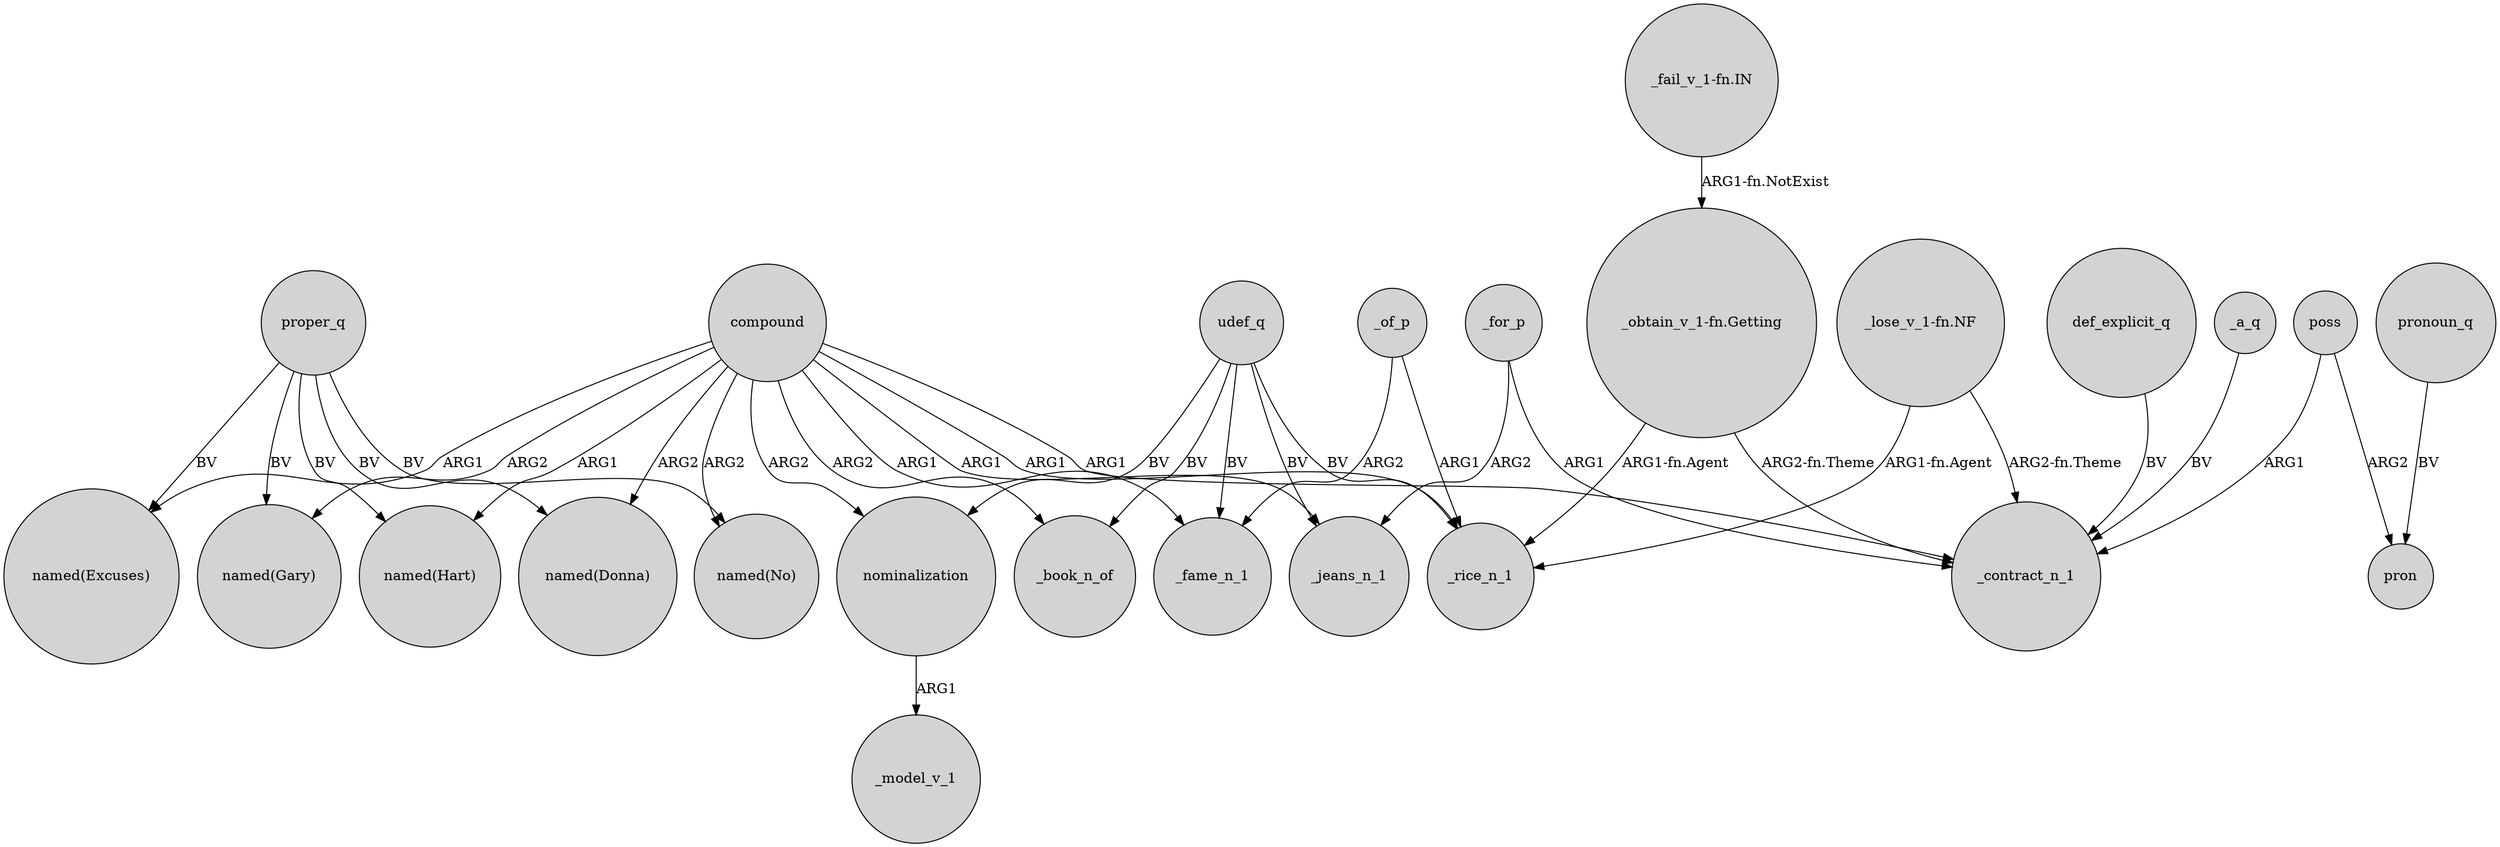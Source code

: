 digraph {
	node [shape=circle style=filled]
	compound -> "named(Hart)" [label=ARG1]
	poss -> _contract_n_1 [label=ARG1]
	_of_p -> _rice_n_1 [label=ARG1]
	proper_q -> "named(Donna)" [label=BV]
	compound -> _rice_n_1 [label=ARG1]
	poss -> pron [label=ARG2]
	compound -> "named(Excuses)" [label=ARG1]
	def_explicit_q -> _contract_n_1 [label=BV]
	proper_q -> "named(Excuses)" [label=BV]
	udef_q -> _rice_n_1 [label=BV]
	"_obtain_v_1-fn.Getting" -> _contract_n_1 [label="ARG2-fn.Theme"]
	"_obtain_v_1-fn.Getting" -> _rice_n_1 [label="ARG1-fn.Agent"]
	"_fail_v_1-fn.IN" -> "_obtain_v_1-fn.Getting" [label="ARG1-fn.NotExist"]
	"_lose_v_1-fn.NF" -> _rice_n_1 [label="ARG1-fn.Agent"]
	compound -> nominalization [label=ARG2]
	udef_q -> _jeans_n_1 [label=BV]
	compound -> _contract_n_1 [label=ARG1]
	_a_q -> _contract_n_1 [label=BV]
	proper_q -> "named(Gary)" [label=BV]
	nominalization -> _model_v_1 [label=ARG1]
	_of_p -> _fame_n_1 [label=ARG2]
	proper_q -> "named(Hart)" [label=BV]
	pronoun_q -> pron [label=BV]
	_for_p -> _jeans_n_1 [label=ARG2]
	udef_q -> nominalization [label=BV]
	proper_q -> "named(No)" [label=BV]
	"_lose_v_1-fn.NF" -> _contract_n_1 [label="ARG2-fn.Theme"]
	compound -> _fame_n_1 [label=ARG1]
	compound -> _jeans_n_1 [label=ARG1]
	udef_q -> _fame_n_1 [label=BV]
	compound -> "named(Donna)" [label=ARG2]
	compound -> _book_n_of [label=ARG2]
	_for_p -> _contract_n_1 [label=ARG1]
	compound -> "named(No)" [label=ARG2]
	udef_q -> _book_n_of [label=BV]
	compound -> "named(Gary)" [label=ARG2]
}
